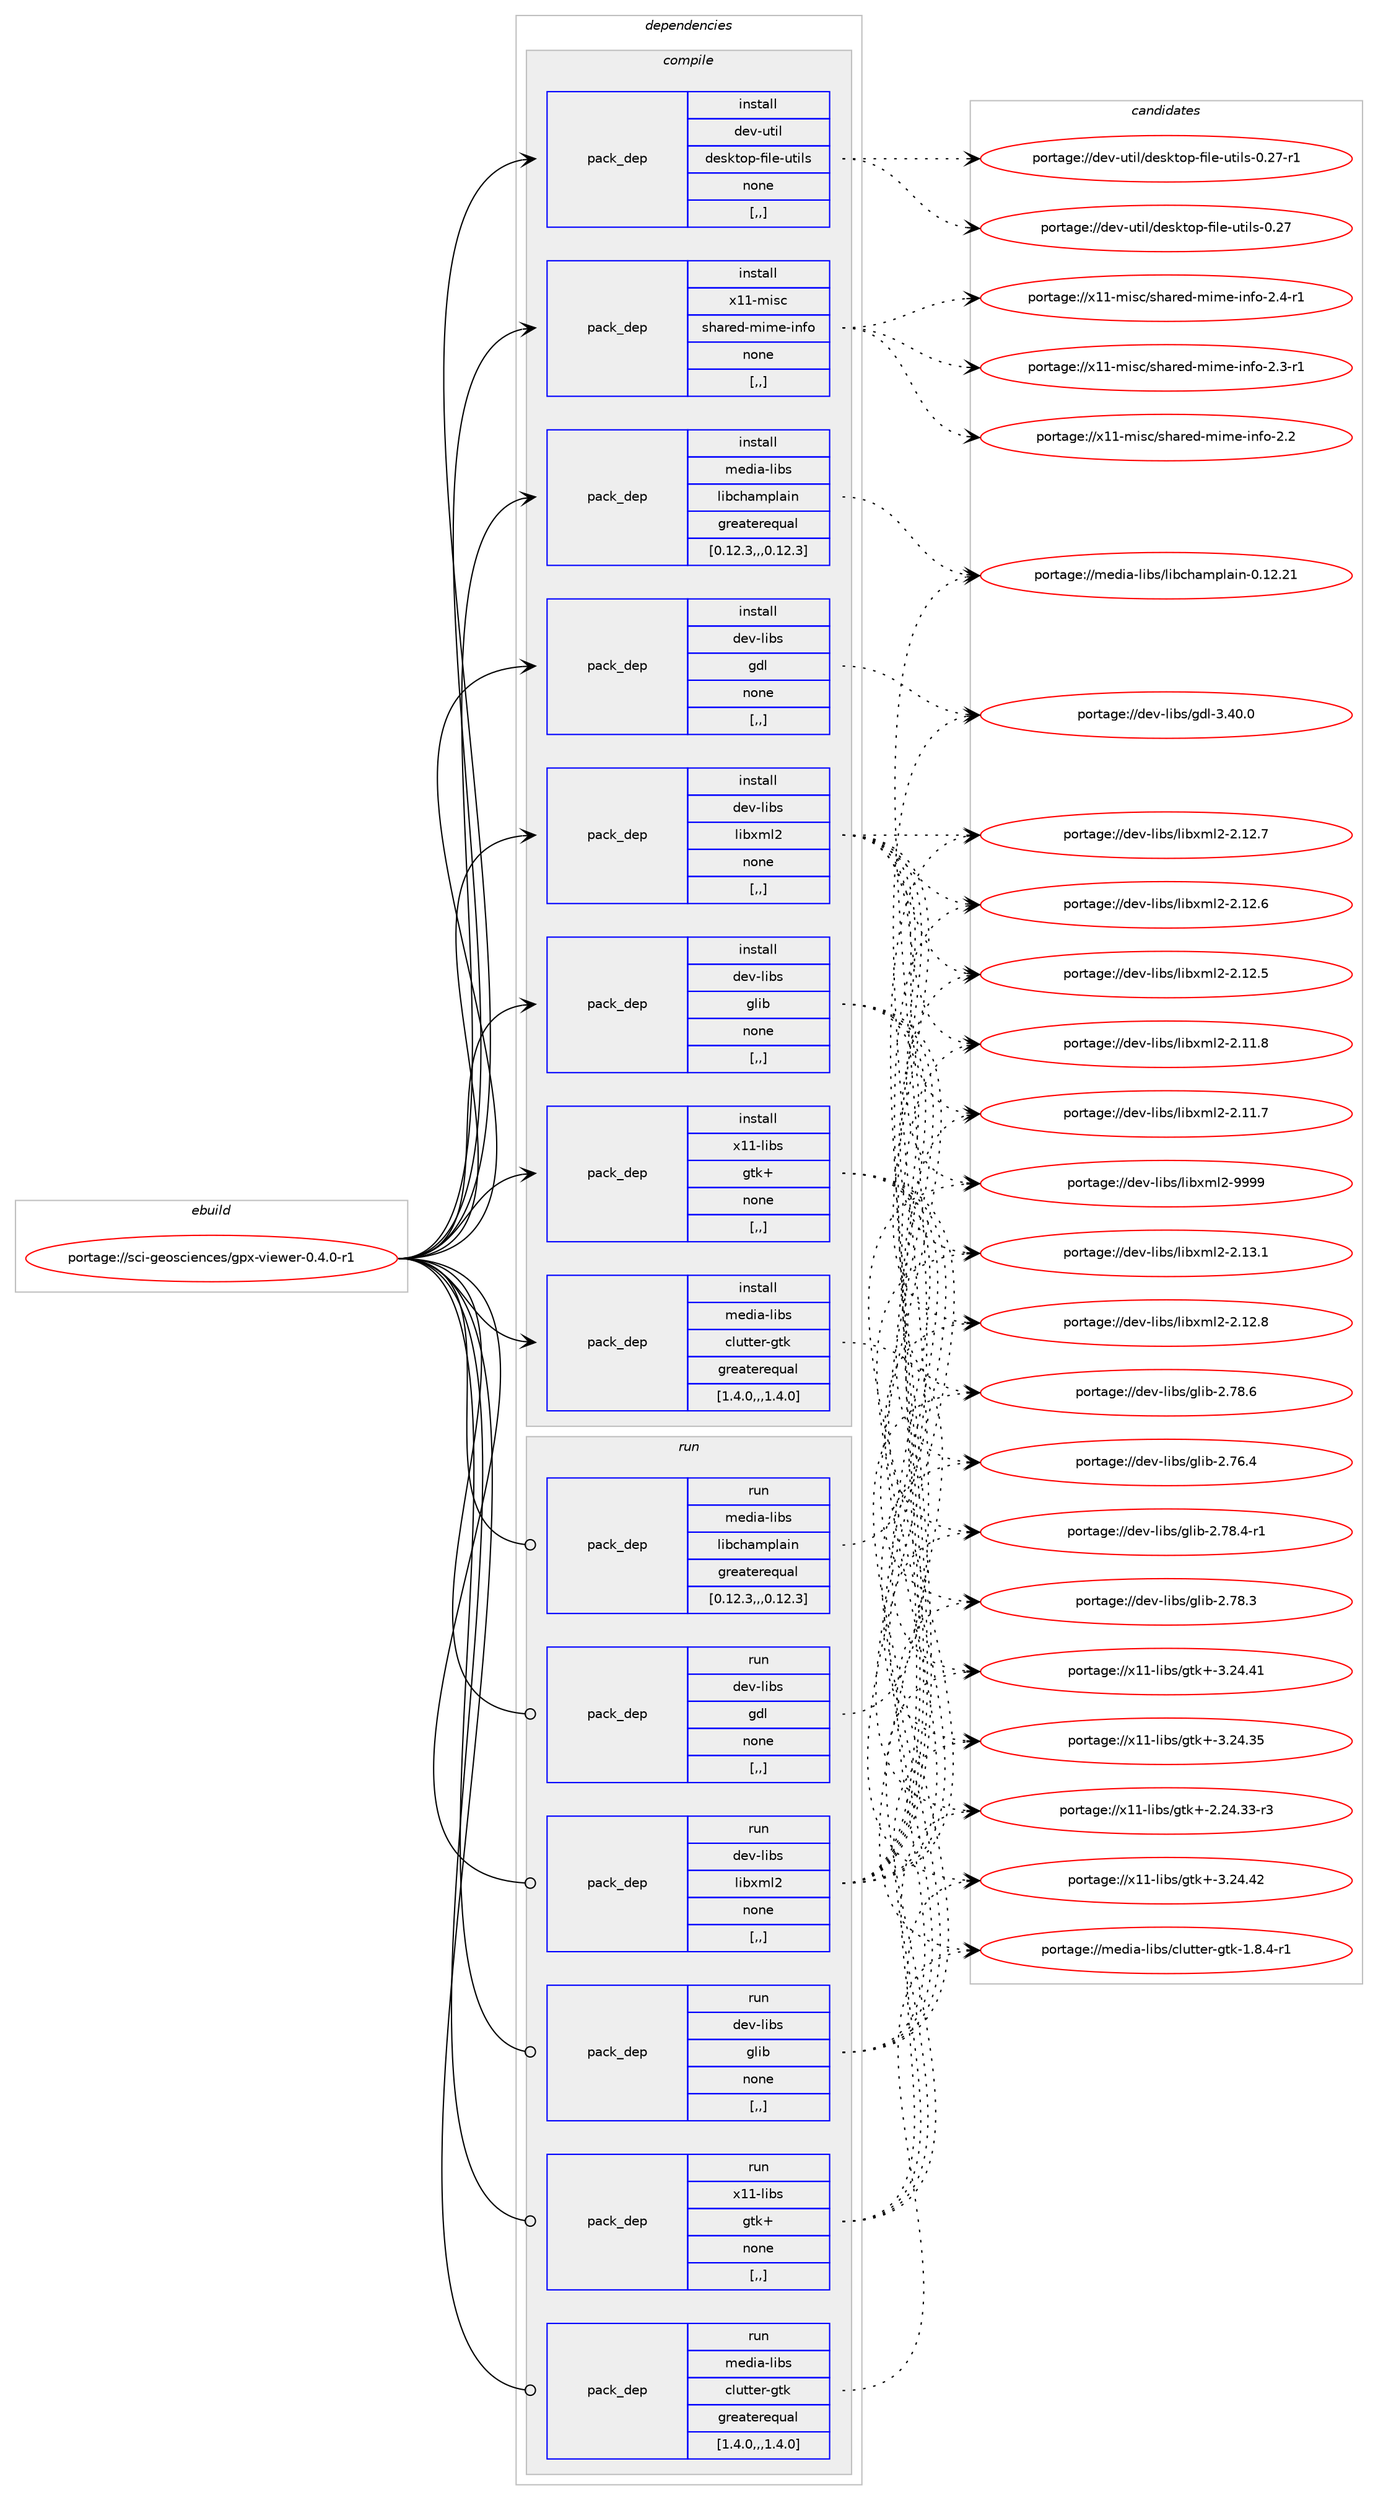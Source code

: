 digraph prolog {

# *************
# Graph options
# *************

newrank=true;
concentrate=true;
compound=true;
graph [rankdir=LR,fontname=Helvetica,fontsize=10,ranksep=1.5];#, ranksep=2.5, nodesep=0.2];
edge  [arrowhead=vee];
node  [fontname=Helvetica,fontsize=10];

# **********
# The ebuild
# **********

subgraph cluster_leftcol {
color=gray;
label=<<i>ebuild</i>>;
id [label="portage://sci-geosciences/gpx-viewer-0.4.0-r1", color=red, width=4, href="../sci-geosciences/gpx-viewer-0.4.0-r1.svg"];
}

# ****************
# The dependencies
# ****************

subgraph cluster_midcol {
color=gray;
label=<<i>dependencies</i>>;
subgraph cluster_compile {
fillcolor="#eeeeee";
style=filled;
label=<<i>compile</i>>;
subgraph pack288867 {
dependency396378 [label=<<TABLE BORDER="0" CELLBORDER="1" CELLSPACING="0" CELLPADDING="4" WIDTH="220"><TR><TD ROWSPAN="6" CELLPADDING="30">pack_dep</TD></TR><TR><TD WIDTH="110">install</TD></TR><TR><TD>dev-libs</TD></TR><TR><TD>gdl</TD></TR><TR><TD>none</TD></TR><TR><TD>[,,]</TD></TR></TABLE>>, shape=none, color=blue];
}
id:e -> dependency396378:w [weight=20,style="solid",arrowhead="vee"];
subgraph pack288868 {
dependency396379 [label=<<TABLE BORDER="0" CELLBORDER="1" CELLSPACING="0" CELLPADDING="4" WIDTH="220"><TR><TD ROWSPAN="6" CELLPADDING="30">pack_dep</TD></TR><TR><TD WIDTH="110">install</TD></TR><TR><TD>dev-libs</TD></TR><TR><TD>glib</TD></TR><TR><TD>none</TD></TR><TR><TD>[,,]</TD></TR></TABLE>>, shape=none, color=blue];
}
id:e -> dependency396379:w [weight=20,style="solid",arrowhead="vee"];
subgraph pack288869 {
dependency396380 [label=<<TABLE BORDER="0" CELLBORDER="1" CELLSPACING="0" CELLPADDING="4" WIDTH="220"><TR><TD ROWSPAN="6" CELLPADDING="30">pack_dep</TD></TR><TR><TD WIDTH="110">install</TD></TR><TR><TD>dev-libs</TD></TR><TR><TD>libxml2</TD></TR><TR><TD>none</TD></TR><TR><TD>[,,]</TD></TR></TABLE>>, shape=none, color=blue];
}
id:e -> dependency396380:w [weight=20,style="solid",arrowhead="vee"];
subgraph pack288870 {
dependency396381 [label=<<TABLE BORDER="0" CELLBORDER="1" CELLSPACING="0" CELLPADDING="4" WIDTH="220"><TR><TD ROWSPAN="6" CELLPADDING="30">pack_dep</TD></TR><TR><TD WIDTH="110">install</TD></TR><TR><TD>dev-util</TD></TR><TR><TD>desktop-file-utils</TD></TR><TR><TD>none</TD></TR><TR><TD>[,,]</TD></TR></TABLE>>, shape=none, color=blue];
}
id:e -> dependency396381:w [weight=20,style="solid",arrowhead="vee"];
subgraph pack288871 {
dependency396382 [label=<<TABLE BORDER="0" CELLBORDER="1" CELLSPACING="0" CELLPADDING="4" WIDTH="220"><TR><TD ROWSPAN="6" CELLPADDING="30">pack_dep</TD></TR><TR><TD WIDTH="110">install</TD></TR><TR><TD>media-libs</TD></TR><TR><TD>clutter-gtk</TD></TR><TR><TD>greaterequal</TD></TR><TR><TD>[1.4.0,,,1.4.0]</TD></TR></TABLE>>, shape=none, color=blue];
}
id:e -> dependency396382:w [weight=20,style="solid",arrowhead="vee"];
subgraph pack288872 {
dependency396383 [label=<<TABLE BORDER="0" CELLBORDER="1" CELLSPACING="0" CELLPADDING="4" WIDTH="220"><TR><TD ROWSPAN="6" CELLPADDING="30">pack_dep</TD></TR><TR><TD WIDTH="110">install</TD></TR><TR><TD>media-libs</TD></TR><TR><TD>libchamplain</TD></TR><TR><TD>greaterequal</TD></TR><TR><TD>[0.12.3,,,0.12.3]</TD></TR></TABLE>>, shape=none, color=blue];
}
id:e -> dependency396383:w [weight=20,style="solid",arrowhead="vee"];
subgraph pack288873 {
dependency396384 [label=<<TABLE BORDER="0" CELLBORDER="1" CELLSPACING="0" CELLPADDING="4" WIDTH="220"><TR><TD ROWSPAN="6" CELLPADDING="30">pack_dep</TD></TR><TR><TD WIDTH="110">install</TD></TR><TR><TD>x11-libs</TD></TR><TR><TD>gtk+</TD></TR><TR><TD>none</TD></TR><TR><TD>[,,]</TD></TR></TABLE>>, shape=none, color=blue];
}
id:e -> dependency396384:w [weight=20,style="solid",arrowhead="vee"];
subgraph pack288874 {
dependency396385 [label=<<TABLE BORDER="0" CELLBORDER="1" CELLSPACING="0" CELLPADDING="4" WIDTH="220"><TR><TD ROWSPAN="6" CELLPADDING="30">pack_dep</TD></TR><TR><TD WIDTH="110">install</TD></TR><TR><TD>x11-misc</TD></TR><TR><TD>shared-mime-info</TD></TR><TR><TD>none</TD></TR><TR><TD>[,,]</TD></TR></TABLE>>, shape=none, color=blue];
}
id:e -> dependency396385:w [weight=20,style="solid",arrowhead="vee"];
}
subgraph cluster_compileandrun {
fillcolor="#eeeeee";
style=filled;
label=<<i>compile and run</i>>;
}
subgraph cluster_run {
fillcolor="#eeeeee";
style=filled;
label=<<i>run</i>>;
subgraph pack288875 {
dependency396386 [label=<<TABLE BORDER="0" CELLBORDER="1" CELLSPACING="0" CELLPADDING="4" WIDTH="220"><TR><TD ROWSPAN="6" CELLPADDING="30">pack_dep</TD></TR><TR><TD WIDTH="110">run</TD></TR><TR><TD>dev-libs</TD></TR><TR><TD>gdl</TD></TR><TR><TD>none</TD></TR><TR><TD>[,,]</TD></TR></TABLE>>, shape=none, color=blue];
}
id:e -> dependency396386:w [weight=20,style="solid",arrowhead="odot"];
subgraph pack288876 {
dependency396387 [label=<<TABLE BORDER="0" CELLBORDER="1" CELLSPACING="0" CELLPADDING="4" WIDTH="220"><TR><TD ROWSPAN="6" CELLPADDING="30">pack_dep</TD></TR><TR><TD WIDTH="110">run</TD></TR><TR><TD>dev-libs</TD></TR><TR><TD>glib</TD></TR><TR><TD>none</TD></TR><TR><TD>[,,]</TD></TR></TABLE>>, shape=none, color=blue];
}
id:e -> dependency396387:w [weight=20,style="solid",arrowhead="odot"];
subgraph pack288877 {
dependency396388 [label=<<TABLE BORDER="0" CELLBORDER="1" CELLSPACING="0" CELLPADDING="4" WIDTH="220"><TR><TD ROWSPAN="6" CELLPADDING="30">pack_dep</TD></TR><TR><TD WIDTH="110">run</TD></TR><TR><TD>dev-libs</TD></TR><TR><TD>libxml2</TD></TR><TR><TD>none</TD></TR><TR><TD>[,,]</TD></TR></TABLE>>, shape=none, color=blue];
}
id:e -> dependency396388:w [weight=20,style="solid",arrowhead="odot"];
subgraph pack288878 {
dependency396389 [label=<<TABLE BORDER="0" CELLBORDER="1" CELLSPACING="0" CELLPADDING="4" WIDTH="220"><TR><TD ROWSPAN="6" CELLPADDING="30">pack_dep</TD></TR><TR><TD WIDTH="110">run</TD></TR><TR><TD>media-libs</TD></TR><TR><TD>clutter-gtk</TD></TR><TR><TD>greaterequal</TD></TR><TR><TD>[1.4.0,,,1.4.0]</TD></TR></TABLE>>, shape=none, color=blue];
}
id:e -> dependency396389:w [weight=20,style="solid",arrowhead="odot"];
subgraph pack288879 {
dependency396390 [label=<<TABLE BORDER="0" CELLBORDER="1" CELLSPACING="0" CELLPADDING="4" WIDTH="220"><TR><TD ROWSPAN="6" CELLPADDING="30">pack_dep</TD></TR><TR><TD WIDTH="110">run</TD></TR><TR><TD>media-libs</TD></TR><TR><TD>libchamplain</TD></TR><TR><TD>greaterequal</TD></TR><TR><TD>[0.12.3,,,0.12.3]</TD></TR></TABLE>>, shape=none, color=blue];
}
id:e -> dependency396390:w [weight=20,style="solid",arrowhead="odot"];
subgraph pack288880 {
dependency396391 [label=<<TABLE BORDER="0" CELLBORDER="1" CELLSPACING="0" CELLPADDING="4" WIDTH="220"><TR><TD ROWSPAN="6" CELLPADDING="30">pack_dep</TD></TR><TR><TD WIDTH="110">run</TD></TR><TR><TD>x11-libs</TD></TR><TR><TD>gtk+</TD></TR><TR><TD>none</TD></TR><TR><TD>[,,]</TD></TR></TABLE>>, shape=none, color=blue];
}
id:e -> dependency396391:w [weight=20,style="solid",arrowhead="odot"];
}
}

# **************
# The candidates
# **************

subgraph cluster_choices {
rank=same;
color=gray;
label=<<i>candidates</i>>;

subgraph choice288867 {
color=black;
nodesep=1;
choice10010111845108105981154710310010845514652484648 [label="portage://dev-libs/gdl-3.40.0", color=red, width=4,href="../dev-libs/gdl-3.40.0.svg"];
dependency396378:e -> choice10010111845108105981154710310010845514652484648:w [style=dotted,weight="100"];
}
subgraph choice288868 {
color=black;
nodesep=1;
choice1001011184510810598115471031081059845504655564654 [label="portage://dev-libs/glib-2.78.6", color=red, width=4,href="../dev-libs/glib-2.78.6.svg"];
choice10010111845108105981154710310810598455046555646524511449 [label="portage://dev-libs/glib-2.78.4-r1", color=red, width=4,href="../dev-libs/glib-2.78.4-r1.svg"];
choice1001011184510810598115471031081059845504655564651 [label="portage://dev-libs/glib-2.78.3", color=red, width=4,href="../dev-libs/glib-2.78.3.svg"];
choice1001011184510810598115471031081059845504655544652 [label="portage://dev-libs/glib-2.76.4", color=red, width=4,href="../dev-libs/glib-2.76.4.svg"];
dependency396379:e -> choice1001011184510810598115471031081059845504655564654:w [style=dotted,weight="100"];
dependency396379:e -> choice10010111845108105981154710310810598455046555646524511449:w [style=dotted,weight="100"];
dependency396379:e -> choice1001011184510810598115471031081059845504655564651:w [style=dotted,weight="100"];
dependency396379:e -> choice1001011184510810598115471031081059845504655544652:w [style=dotted,weight="100"];
}
subgraph choice288869 {
color=black;
nodesep=1;
choice10010111845108105981154710810598120109108504557575757 [label="portage://dev-libs/libxml2-9999", color=red, width=4,href="../dev-libs/libxml2-9999.svg"];
choice100101118451081059811547108105981201091085045504649514649 [label="portage://dev-libs/libxml2-2.13.1", color=red, width=4,href="../dev-libs/libxml2-2.13.1.svg"];
choice100101118451081059811547108105981201091085045504649504656 [label="portage://dev-libs/libxml2-2.12.8", color=red, width=4,href="../dev-libs/libxml2-2.12.8.svg"];
choice100101118451081059811547108105981201091085045504649504655 [label="portage://dev-libs/libxml2-2.12.7", color=red, width=4,href="../dev-libs/libxml2-2.12.7.svg"];
choice100101118451081059811547108105981201091085045504649504654 [label="portage://dev-libs/libxml2-2.12.6", color=red, width=4,href="../dev-libs/libxml2-2.12.6.svg"];
choice100101118451081059811547108105981201091085045504649504653 [label="portage://dev-libs/libxml2-2.12.5", color=red, width=4,href="../dev-libs/libxml2-2.12.5.svg"];
choice100101118451081059811547108105981201091085045504649494656 [label="portage://dev-libs/libxml2-2.11.8", color=red, width=4,href="../dev-libs/libxml2-2.11.8.svg"];
choice100101118451081059811547108105981201091085045504649494655 [label="portage://dev-libs/libxml2-2.11.7", color=red, width=4,href="../dev-libs/libxml2-2.11.7.svg"];
dependency396380:e -> choice10010111845108105981154710810598120109108504557575757:w [style=dotted,weight="100"];
dependency396380:e -> choice100101118451081059811547108105981201091085045504649514649:w [style=dotted,weight="100"];
dependency396380:e -> choice100101118451081059811547108105981201091085045504649504656:w [style=dotted,weight="100"];
dependency396380:e -> choice100101118451081059811547108105981201091085045504649504655:w [style=dotted,weight="100"];
dependency396380:e -> choice100101118451081059811547108105981201091085045504649504654:w [style=dotted,weight="100"];
dependency396380:e -> choice100101118451081059811547108105981201091085045504649504653:w [style=dotted,weight="100"];
dependency396380:e -> choice100101118451081059811547108105981201091085045504649494656:w [style=dotted,weight="100"];
dependency396380:e -> choice100101118451081059811547108105981201091085045504649494655:w [style=dotted,weight="100"];
}
subgraph choice288870 {
color=black;
nodesep=1;
choice1001011184511711610510847100101115107116111112451021051081014511711610510811545484650554511449 [label="portage://dev-util/desktop-file-utils-0.27-r1", color=red, width=4,href="../dev-util/desktop-file-utils-0.27-r1.svg"];
choice100101118451171161051084710010111510711611111245102105108101451171161051081154548465055 [label="portage://dev-util/desktop-file-utils-0.27", color=red, width=4,href="../dev-util/desktop-file-utils-0.27.svg"];
dependency396381:e -> choice1001011184511711610510847100101115107116111112451021051081014511711610510811545484650554511449:w [style=dotted,weight="100"];
dependency396381:e -> choice100101118451171161051084710010111510711611111245102105108101451171161051081154548465055:w [style=dotted,weight="100"];
}
subgraph choice288871 {
color=black;
nodesep=1;
choice1091011001059745108105981154799108117116116101114451031161074549465646524511449 [label="portage://media-libs/clutter-gtk-1.8.4-r1", color=red, width=4,href="../media-libs/clutter-gtk-1.8.4-r1.svg"];
dependency396382:e -> choice1091011001059745108105981154799108117116116101114451031161074549465646524511449:w [style=dotted,weight="100"];
}
subgraph choice288872 {
color=black;
nodesep=1;
choice10910110010597451081059811547108105989910497109112108971051104548464950465049 [label="portage://media-libs/libchamplain-0.12.21", color=red, width=4,href="../media-libs/libchamplain-0.12.21.svg"];
dependency396383:e -> choice10910110010597451081059811547108105989910497109112108971051104548464950465049:w [style=dotted,weight="100"];
}
subgraph choice288873 {
color=black;
nodesep=1;
choice1204949451081059811547103116107434551465052465250 [label="portage://x11-libs/gtk+-3.24.42", color=red, width=4,href="../x11-libs/gtk+-3.24.42.svg"];
choice1204949451081059811547103116107434551465052465249 [label="portage://x11-libs/gtk+-3.24.41", color=red, width=4,href="../x11-libs/gtk+-3.24.41.svg"];
choice1204949451081059811547103116107434551465052465153 [label="portage://x11-libs/gtk+-3.24.35", color=red, width=4,href="../x11-libs/gtk+-3.24.35.svg"];
choice12049494510810598115471031161074345504650524651514511451 [label="portage://x11-libs/gtk+-2.24.33-r3", color=red, width=4,href="../x11-libs/gtk+-2.24.33-r3.svg"];
dependency396384:e -> choice1204949451081059811547103116107434551465052465250:w [style=dotted,weight="100"];
dependency396384:e -> choice1204949451081059811547103116107434551465052465249:w [style=dotted,weight="100"];
dependency396384:e -> choice1204949451081059811547103116107434551465052465153:w [style=dotted,weight="100"];
dependency396384:e -> choice12049494510810598115471031161074345504650524651514511451:w [style=dotted,weight="100"];
}
subgraph choice288874 {
color=black;
nodesep=1;
choice1204949451091051159947115104971141011004510910510910145105110102111455046524511449 [label="portage://x11-misc/shared-mime-info-2.4-r1", color=red, width=4,href="../x11-misc/shared-mime-info-2.4-r1.svg"];
choice1204949451091051159947115104971141011004510910510910145105110102111455046514511449 [label="portage://x11-misc/shared-mime-info-2.3-r1", color=red, width=4,href="../x11-misc/shared-mime-info-2.3-r1.svg"];
choice120494945109105115994711510497114101100451091051091014510511010211145504650 [label="portage://x11-misc/shared-mime-info-2.2", color=red, width=4,href="../x11-misc/shared-mime-info-2.2.svg"];
dependency396385:e -> choice1204949451091051159947115104971141011004510910510910145105110102111455046524511449:w [style=dotted,weight="100"];
dependency396385:e -> choice1204949451091051159947115104971141011004510910510910145105110102111455046514511449:w [style=dotted,weight="100"];
dependency396385:e -> choice120494945109105115994711510497114101100451091051091014510511010211145504650:w [style=dotted,weight="100"];
}
subgraph choice288875 {
color=black;
nodesep=1;
choice10010111845108105981154710310010845514652484648 [label="portage://dev-libs/gdl-3.40.0", color=red, width=4,href="../dev-libs/gdl-3.40.0.svg"];
dependency396386:e -> choice10010111845108105981154710310010845514652484648:w [style=dotted,weight="100"];
}
subgraph choice288876 {
color=black;
nodesep=1;
choice1001011184510810598115471031081059845504655564654 [label="portage://dev-libs/glib-2.78.6", color=red, width=4,href="../dev-libs/glib-2.78.6.svg"];
choice10010111845108105981154710310810598455046555646524511449 [label="portage://dev-libs/glib-2.78.4-r1", color=red, width=4,href="../dev-libs/glib-2.78.4-r1.svg"];
choice1001011184510810598115471031081059845504655564651 [label="portage://dev-libs/glib-2.78.3", color=red, width=4,href="../dev-libs/glib-2.78.3.svg"];
choice1001011184510810598115471031081059845504655544652 [label="portage://dev-libs/glib-2.76.4", color=red, width=4,href="../dev-libs/glib-2.76.4.svg"];
dependency396387:e -> choice1001011184510810598115471031081059845504655564654:w [style=dotted,weight="100"];
dependency396387:e -> choice10010111845108105981154710310810598455046555646524511449:w [style=dotted,weight="100"];
dependency396387:e -> choice1001011184510810598115471031081059845504655564651:w [style=dotted,weight="100"];
dependency396387:e -> choice1001011184510810598115471031081059845504655544652:w [style=dotted,weight="100"];
}
subgraph choice288877 {
color=black;
nodesep=1;
choice10010111845108105981154710810598120109108504557575757 [label="portage://dev-libs/libxml2-9999", color=red, width=4,href="../dev-libs/libxml2-9999.svg"];
choice100101118451081059811547108105981201091085045504649514649 [label="portage://dev-libs/libxml2-2.13.1", color=red, width=4,href="../dev-libs/libxml2-2.13.1.svg"];
choice100101118451081059811547108105981201091085045504649504656 [label="portage://dev-libs/libxml2-2.12.8", color=red, width=4,href="../dev-libs/libxml2-2.12.8.svg"];
choice100101118451081059811547108105981201091085045504649504655 [label="portage://dev-libs/libxml2-2.12.7", color=red, width=4,href="../dev-libs/libxml2-2.12.7.svg"];
choice100101118451081059811547108105981201091085045504649504654 [label="portage://dev-libs/libxml2-2.12.6", color=red, width=4,href="../dev-libs/libxml2-2.12.6.svg"];
choice100101118451081059811547108105981201091085045504649504653 [label="portage://dev-libs/libxml2-2.12.5", color=red, width=4,href="../dev-libs/libxml2-2.12.5.svg"];
choice100101118451081059811547108105981201091085045504649494656 [label="portage://dev-libs/libxml2-2.11.8", color=red, width=4,href="../dev-libs/libxml2-2.11.8.svg"];
choice100101118451081059811547108105981201091085045504649494655 [label="portage://dev-libs/libxml2-2.11.7", color=red, width=4,href="../dev-libs/libxml2-2.11.7.svg"];
dependency396388:e -> choice10010111845108105981154710810598120109108504557575757:w [style=dotted,weight="100"];
dependency396388:e -> choice100101118451081059811547108105981201091085045504649514649:w [style=dotted,weight="100"];
dependency396388:e -> choice100101118451081059811547108105981201091085045504649504656:w [style=dotted,weight="100"];
dependency396388:e -> choice100101118451081059811547108105981201091085045504649504655:w [style=dotted,weight="100"];
dependency396388:e -> choice100101118451081059811547108105981201091085045504649504654:w [style=dotted,weight="100"];
dependency396388:e -> choice100101118451081059811547108105981201091085045504649504653:w [style=dotted,weight="100"];
dependency396388:e -> choice100101118451081059811547108105981201091085045504649494656:w [style=dotted,weight="100"];
dependency396388:e -> choice100101118451081059811547108105981201091085045504649494655:w [style=dotted,weight="100"];
}
subgraph choice288878 {
color=black;
nodesep=1;
choice1091011001059745108105981154799108117116116101114451031161074549465646524511449 [label="portage://media-libs/clutter-gtk-1.8.4-r1", color=red, width=4,href="../media-libs/clutter-gtk-1.8.4-r1.svg"];
dependency396389:e -> choice1091011001059745108105981154799108117116116101114451031161074549465646524511449:w [style=dotted,weight="100"];
}
subgraph choice288879 {
color=black;
nodesep=1;
choice10910110010597451081059811547108105989910497109112108971051104548464950465049 [label="portage://media-libs/libchamplain-0.12.21", color=red, width=4,href="../media-libs/libchamplain-0.12.21.svg"];
dependency396390:e -> choice10910110010597451081059811547108105989910497109112108971051104548464950465049:w [style=dotted,weight="100"];
}
subgraph choice288880 {
color=black;
nodesep=1;
choice1204949451081059811547103116107434551465052465250 [label="portage://x11-libs/gtk+-3.24.42", color=red, width=4,href="../x11-libs/gtk+-3.24.42.svg"];
choice1204949451081059811547103116107434551465052465249 [label="portage://x11-libs/gtk+-3.24.41", color=red, width=4,href="../x11-libs/gtk+-3.24.41.svg"];
choice1204949451081059811547103116107434551465052465153 [label="portage://x11-libs/gtk+-3.24.35", color=red, width=4,href="../x11-libs/gtk+-3.24.35.svg"];
choice12049494510810598115471031161074345504650524651514511451 [label="portage://x11-libs/gtk+-2.24.33-r3", color=red, width=4,href="../x11-libs/gtk+-2.24.33-r3.svg"];
dependency396391:e -> choice1204949451081059811547103116107434551465052465250:w [style=dotted,weight="100"];
dependency396391:e -> choice1204949451081059811547103116107434551465052465249:w [style=dotted,weight="100"];
dependency396391:e -> choice1204949451081059811547103116107434551465052465153:w [style=dotted,weight="100"];
dependency396391:e -> choice12049494510810598115471031161074345504650524651514511451:w [style=dotted,weight="100"];
}
}

}
